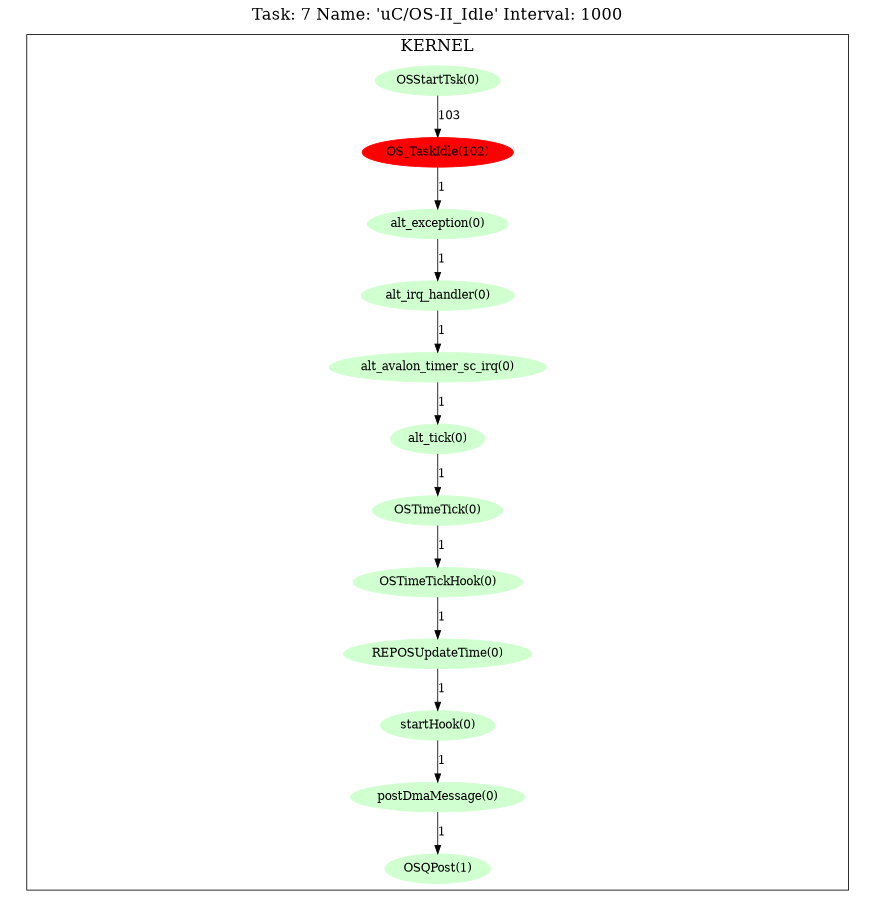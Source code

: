 digraph prof {
  size="6,6";
  ratio = fill;
  fontsize = "20";
  node [style=filled];
  labelloc = "t";
  label = "Task: 7 Name: 'uC/OS-II_Idle' Interval: 1000";
  subgraph cluster_kernel {
    label = "KERNEL";
    "F2" [label = "alt_exception(0)"];
    "F2" -> "F3" [label = 1];
    "F3" [label = "alt_irq_handler(0)"];
    "F3" -> "F4" [label = 1];
    "F9" [label = "startHook(0)"];
    "F9" -> "F10" [label = 1];
    "F6" [label = "OSTimeTick(0)"];
    "F6" -> "F7" [label = 1];
    "F1" [label = "OS_TaskIdle(102)"];
    "F1" -> "F2" [label = 1];
    "F11" [label = "OSQPost(1)"];
    "F4" [label = "alt_avalon_timer_sc_irq(0)"];
    "F4" -> "F5" [label = 1];
    "F10" [label = "postDmaMessage(0)"];
    "F10" -> "F11" [label = 1];
    "F8" [label = "REPOSUpdateTime(0)"];
    "F8" -> "F9" [label = 1];
    "F5" [label = "alt_tick(0)"];
    "F5" -> "F6" [label = 1];
    "F0" [label = "OSStartTsk(0)"];
    "F0" -> "F1" [label = 103];
    "F7" [label = "OSTimeTickHook(0)"];
    "F7" -> "F8" [label = 1];
    "F2" [color="#d0ffd0"];
    "F3" [color="#d0ffd0"];
    "F9" [color="#d0ffd0"];
    "F6" [color="#d0ffd0"];
    "F1" [color="#ff0000"];
    "F11" [color="#d0ffd0"];
    "F4" [color="#d0ffd0"];
    "F10" [color="#d0ffd0"];
    "F8" [color="#d0ffd0"];
    "F5" [color="#d0ffd0"];
    "F0" [color="#d0ffd0"];
    "F7" [color="#d0ffd0"];
  }
}
